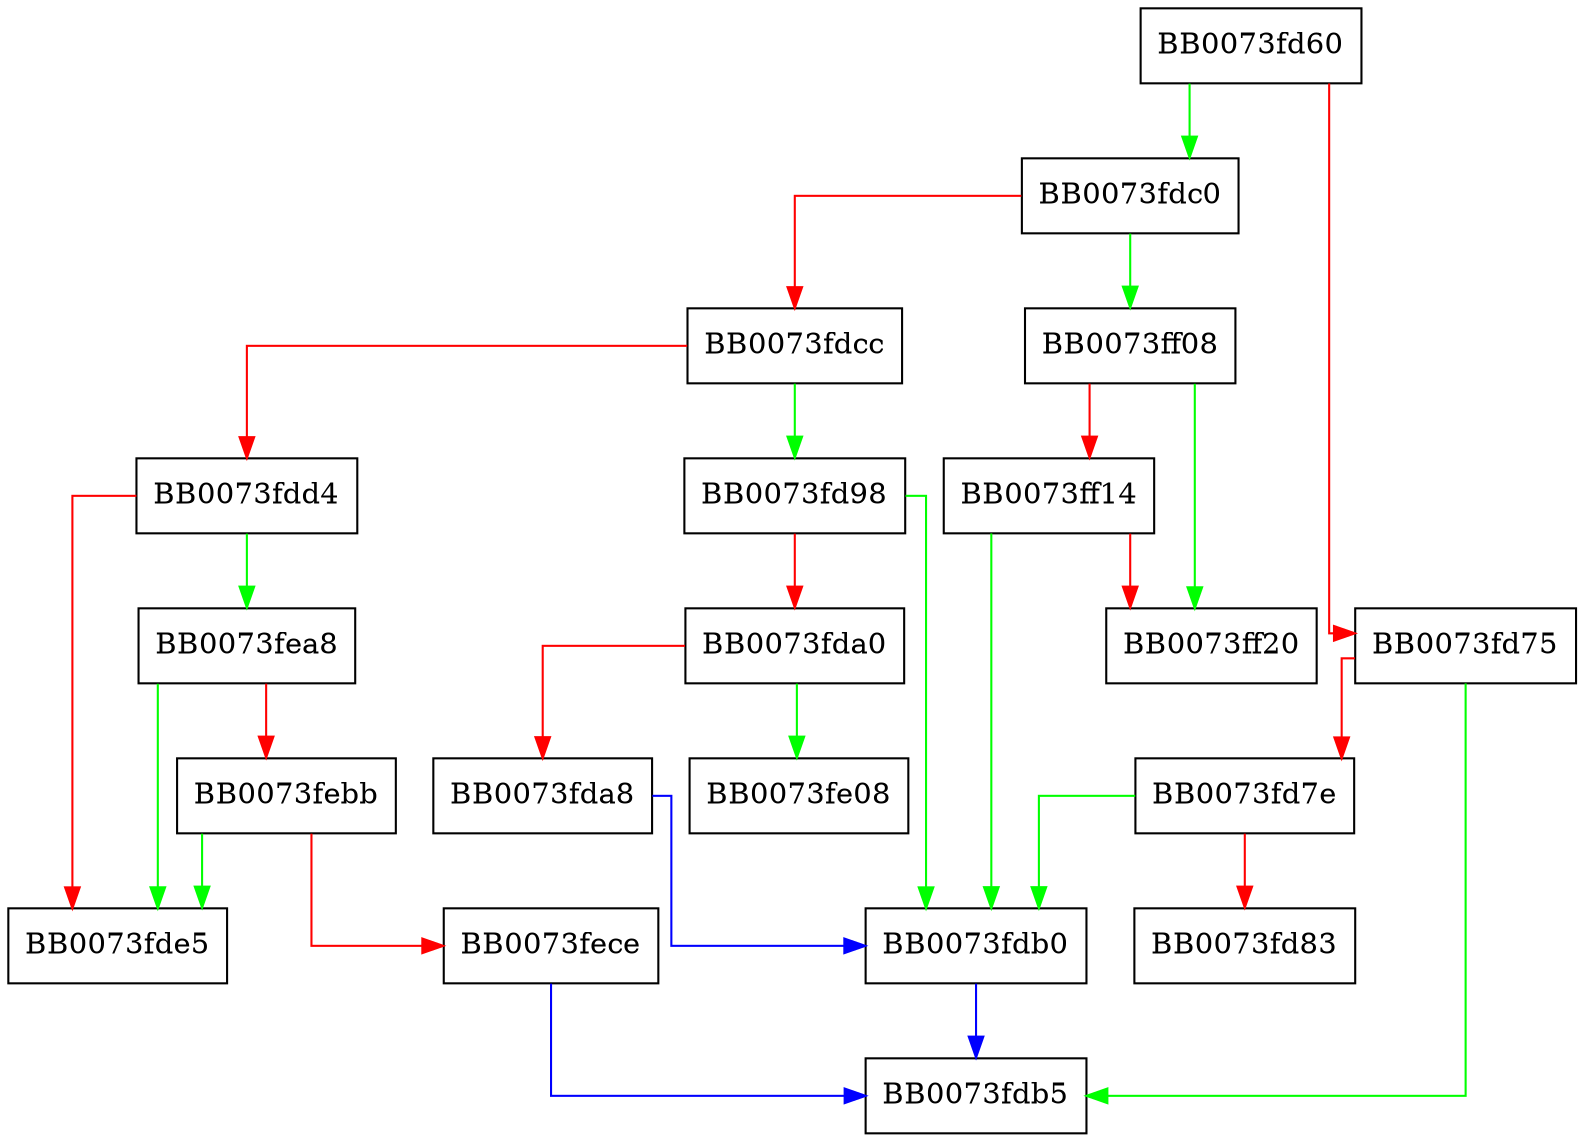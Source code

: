 digraph pkey_dsa_ctrl {
  node [shape="box"];
  graph [splines=ortho];
  BB0073fd60 -> BB0073fdc0 [color="green"];
  BB0073fd60 -> BB0073fd75 [color="red"];
  BB0073fd75 -> BB0073fdb5 [color="green"];
  BB0073fd75 -> BB0073fd7e [color="red"];
  BB0073fd7e -> BB0073fdb0 [color="green"];
  BB0073fd7e -> BB0073fd83 [color="red"];
  BB0073fd98 -> BB0073fdb0 [color="green"];
  BB0073fd98 -> BB0073fda0 [color="red"];
  BB0073fda0 -> BB0073fe08 [color="green"];
  BB0073fda0 -> BB0073fda8 [color="red"];
  BB0073fda8 -> BB0073fdb0 [color="blue"];
  BB0073fdb0 -> BB0073fdb5 [color="blue"];
  BB0073fdc0 -> BB0073ff08 [color="green"];
  BB0073fdc0 -> BB0073fdcc [color="red"];
  BB0073fdcc -> BB0073fd98 [color="green"];
  BB0073fdcc -> BB0073fdd4 [color="red"];
  BB0073fdd4 -> BB0073fea8 [color="green"];
  BB0073fdd4 -> BB0073fde5 [color="red"];
  BB0073fea8 -> BB0073fde5 [color="green"];
  BB0073fea8 -> BB0073febb [color="red"];
  BB0073febb -> BB0073fde5 [color="green"];
  BB0073febb -> BB0073fece [color="red"];
  BB0073fece -> BB0073fdb5 [color="blue"];
  BB0073ff08 -> BB0073ff20 [color="green"];
  BB0073ff08 -> BB0073ff14 [color="red"];
  BB0073ff14 -> BB0073fdb0 [color="green"];
  BB0073ff14 -> BB0073ff20 [color="red"];
}